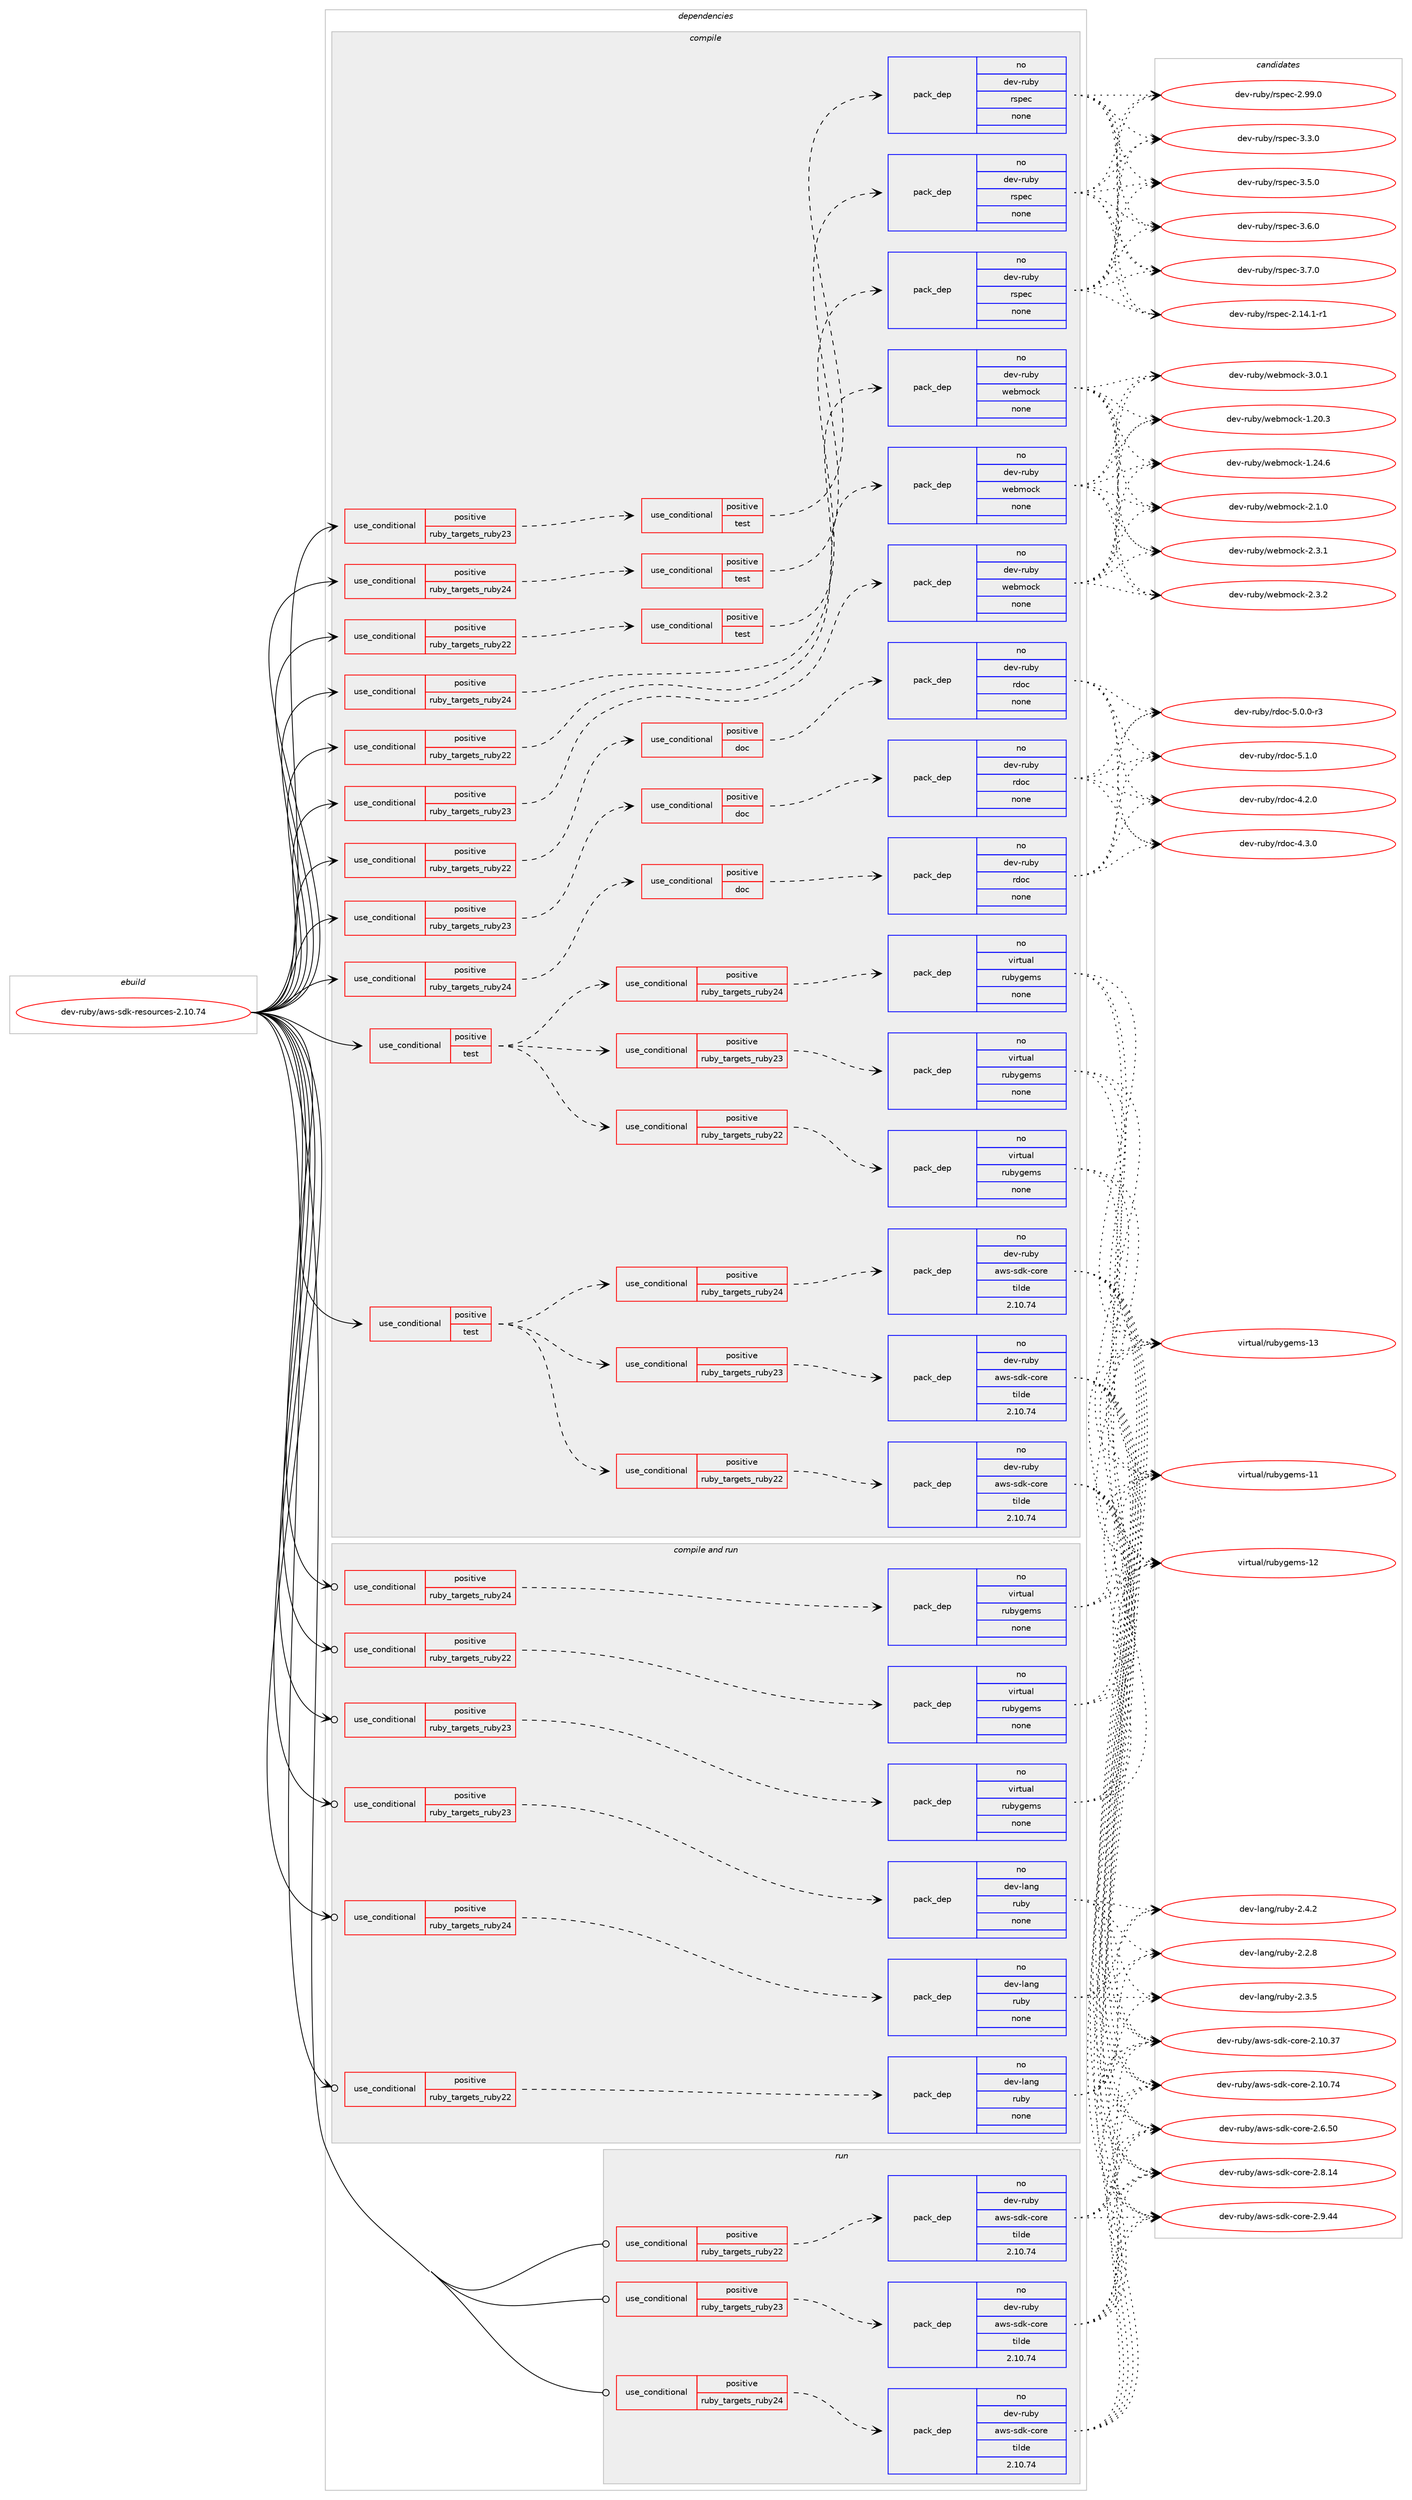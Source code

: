 digraph prolog {

# *************
# Graph options
# *************

newrank=true;
concentrate=true;
compound=true;
graph [rankdir=LR,fontname=Helvetica,fontsize=10,ranksep=1.5];#, ranksep=2.5, nodesep=0.2];
edge  [arrowhead=vee];
node  [fontname=Helvetica,fontsize=10];

# **********
# The ebuild
# **********

subgraph cluster_leftcol {
color=gray;
rank=same;
label=<<i>ebuild</i>>;
id [label="dev-ruby/aws-sdk-resources-2.10.74", color=red, width=4, href="../dev-ruby/aws-sdk-resources-2.10.74.svg"];
}

# ****************
# The dependencies
# ****************

subgraph cluster_midcol {
color=gray;
label=<<i>dependencies</i>>;
subgraph cluster_compile {
fillcolor="#eeeeee";
style=filled;
label=<<i>compile</i>>;
subgraph cond52323 {
dependency229569 [label=<<TABLE BORDER="0" CELLBORDER="1" CELLSPACING="0" CELLPADDING="4"><TR><TD ROWSPAN="3" CELLPADDING="10">use_conditional</TD></TR><TR><TD>positive</TD></TR><TR><TD>ruby_targets_ruby22</TD></TR></TABLE>>, shape=none, color=red];
subgraph cond52324 {
dependency229570 [label=<<TABLE BORDER="0" CELLBORDER="1" CELLSPACING="0" CELLPADDING="4"><TR><TD ROWSPAN="3" CELLPADDING="10">use_conditional</TD></TR><TR><TD>positive</TD></TR><TR><TD>doc</TD></TR></TABLE>>, shape=none, color=red];
subgraph pack173172 {
dependency229571 [label=<<TABLE BORDER="0" CELLBORDER="1" CELLSPACING="0" CELLPADDING="4" WIDTH="220"><TR><TD ROWSPAN="6" CELLPADDING="30">pack_dep</TD></TR><TR><TD WIDTH="110">no</TD></TR><TR><TD>dev-ruby</TD></TR><TR><TD>rdoc</TD></TR><TR><TD>none</TD></TR><TR><TD></TD></TR></TABLE>>, shape=none, color=blue];
}
dependency229570:e -> dependency229571:w [weight=20,style="dashed",arrowhead="vee"];
}
dependency229569:e -> dependency229570:w [weight=20,style="dashed",arrowhead="vee"];
}
id:e -> dependency229569:w [weight=20,style="solid",arrowhead="vee"];
subgraph cond52325 {
dependency229572 [label=<<TABLE BORDER="0" CELLBORDER="1" CELLSPACING="0" CELLPADDING="4"><TR><TD ROWSPAN="3" CELLPADDING="10">use_conditional</TD></TR><TR><TD>positive</TD></TR><TR><TD>ruby_targets_ruby22</TD></TR></TABLE>>, shape=none, color=red];
subgraph cond52326 {
dependency229573 [label=<<TABLE BORDER="0" CELLBORDER="1" CELLSPACING="0" CELLPADDING="4"><TR><TD ROWSPAN="3" CELLPADDING="10">use_conditional</TD></TR><TR><TD>positive</TD></TR><TR><TD>test</TD></TR></TABLE>>, shape=none, color=red];
subgraph pack173173 {
dependency229574 [label=<<TABLE BORDER="0" CELLBORDER="1" CELLSPACING="0" CELLPADDING="4" WIDTH="220"><TR><TD ROWSPAN="6" CELLPADDING="30">pack_dep</TD></TR><TR><TD WIDTH="110">no</TD></TR><TR><TD>dev-ruby</TD></TR><TR><TD>rspec</TD></TR><TR><TD>none</TD></TR><TR><TD></TD></TR></TABLE>>, shape=none, color=blue];
}
dependency229573:e -> dependency229574:w [weight=20,style="dashed",arrowhead="vee"];
}
dependency229572:e -> dependency229573:w [weight=20,style="dashed",arrowhead="vee"];
}
id:e -> dependency229572:w [weight=20,style="solid",arrowhead="vee"];
subgraph cond52327 {
dependency229575 [label=<<TABLE BORDER="0" CELLBORDER="1" CELLSPACING="0" CELLPADDING="4"><TR><TD ROWSPAN="3" CELLPADDING="10">use_conditional</TD></TR><TR><TD>positive</TD></TR><TR><TD>ruby_targets_ruby22</TD></TR></TABLE>>, shape=none, color=red];
subgraph pack173174 {
dependency229576 [label=<<TABLE BORDER="0" CELLBORDER="1" CELLSPACING="0" CELLPADDING="4" WIDTH="220"><TR><TD ROWSPAN="6" CELLPADDING="30">pack_dep</TD></TR><TR><TD WIDTH="110">no</TD></TR><TR><TD>dev-ruby</TD></TR><TR><TD>webmock</TD></TR><TR><TD>none</TD></TR><TR><TD></TD></TR></TABLE>>, shape=none, color=blue];
}
dependency229575:e -> dependency229576:w [weight=20,style="dashed",arrowhead="vee"];
}
id:e -> dependency229575:w [weight=20,style="solid",arrowhead="vee"];
subgraph cond52328 {
dependency229577 [label=<<TABLE BORDER="0" CELLBORDER="1" CELLSPACING="0" CELLPADDING="4"><TR><TD ROWSPAN="3" CELLPADDING="10">use_conditional</TD></TR><TR><TD>positive</TD></TR><TR><TD>ruby_targets_ruby23</TD></TR></TABLE>>, shape=none, color=red];
subgraph cond52329 {
dependency229578 [label=<<TABLE BORDER="0" CELLBORDER="1" CELLSPACING="0" CELLPADDING="4"><TR><TD ROWSPAN="3" CELLPADDING="10">use_conditional</TD></TR><TR><TD>positive</TD></TR><TR><TD>doc</TD></TR></TABLE>>, shape=none, color=red];
subgraph pack173175 {
dependency229579 [label=<<TABLE BORDER="0" CELLBORDER="1" CELLSPACING="0" CELLPADDING="4" WIDTH="220"><TR><TD ROWSPAN="6" CELLPADDING="30">pack_dep</TD></TR><TR><TD WIDTH="110">no</TD></TR><TR><TD>dev-ruby</TD></TR><TR><TD>rdoc</TD></TR><TR><TD>none</TD></TR><TR><TD></TD></TR></TABLE>>, shape=none, color=blue];
}
dependency229578:e -> dependency229579:w [weight=20,style="dashed",arrowhead="vee"];
}
dependency229577:e -> dependency229578:w [weight=20,style="dashed",arrowhead="vee"];
}
id:e -> dependency229577:w [weight=20,style="solid",arrowhead="vee"];
subgraph cond52330 {
dependency229580 [label=<<TABLE BORDER="0" CELLBORDER="1" CELLSPACING="0" CELLPADDING="4"><TR><TD ROWSPAN="3" CELLPADDING="10">use_conditional</TD></TR><TR><TD>positive</TD></TR><TR><TD>ruby_targets_ruby23</TD></TR></TABLE>>, shape=none, color=red];
subgraph cond52331 {
dependency229581 [label=<<TABLE BORDER="0" CELLBORDER="1" CELLSPACING="0" CELLPADDING="4"><TR><TD ROWSPAN="3" CELLPADDING="10">use_conditional</TD></TR><TR><TD>positive</TD></TR><TR><TD>test</TD></TR></TABLE>>, shape=none, color=red];
subgraph pack173176 {
dependency229582 [label=<<TABLE BORDER="0" CELLBORDER="1" CELLSPACING="0" CELLPADDING="4" WIDTH="220"><TR><TD ROWSPAN="6" CELLPADDING="30">pack_dep</TD></TR><TR><TD WIDTH="110">no</TD></TR><TR><TD>dev-ruby</TD></TR><TR><TD>rspec</TD></TR><TR><TD>none</TD></TR><TR><TD></TD></TR></TABLE>>, shape=none, color=blue];
}
dependency229581:e -> dependency229582:w [weight=20,style="dashed",arrowhead="vee"];
}
dependency229580:e -> dependency229581:w [weight=20,style="dashed",arrowhead="vee"];
}
id:e -> dependency229580:w [weight=20,style="solid",arrowhead="vee"];
subgraph cond52332 {
dependency229583 [label=<<TABLE BORDER="0" CELLBORDER="1" CELLSPACING="0" CELLPADDING="4"><TR><TD ROWSPAN="3" CELLPADDING="10">use_conditional</TD></TR><TR><TD>positive</TD></TR><TR><TD>ruby_targets_ruby23</TD></TR></TABLE>>, shape=none, color=red];
subgraph pack173177 {
dependency229584 [label=<<TABLE BORDER="0" CELLBORDER="1" CELLSPACING="0" CELLPADDING="4" WIDTH="220"><TR><TD ROWSPAN="6" CELLPADDING="30">pack_dep</TD></TR><TR><TD WIDTH="110">no</TD></TR><TR><TD>dev-ruby</TD></TR><TR><TD>webmock</TD></TR><TR><TD>none</TD></TR><TR><TD></TD></TR></TABLE>>, shape=none, color=blue];
}
dependency229583:e -> dependency229584:w [weight=20,style="dashed",arrowhead="vee"];
}
id:e -> dependency229583:w [weight=20,style="solid",arrowhead="vee"];
subgraph cond52333 {
dependency229585 [label=<<TABLE BORDER="0" CELLBORDER="1" CELLSPACING="0" CELLPADDING="4"><TR><TD ROWSPAN="3" CELLPADDING="10">use_conditional</TD></TR><TR><TD>positive</TD></TR><TR><TD>ruby_targets_ruby24</TD></TR></TABLE>>, shape=none, color=red];
subgraph cond52334 {
dependency229586 [label=<<TABLE BORDER="0" CELLBORDER="1" CELLSPACING="0" CELLPADDING="4"><TR><TD ROWSPAN="3" CELLPADDING="10">use_conditional</TD></TR><TR><TD>positive</TD></TR><TR><TD>doc</TD></TR></TABLE>>, shape=none, color=red];
subgraph pack173178 {
dependency229587 [label=<<TABLE BORDER="0" CELLBORDER="1" CELLSPACING="0" CELLPADDING="4" WIDTH="220"><TR><TD ROWSPAN="6" CELLPADDING="30">pack_dep</TD></TR><TR><TD WIDTH="110">no</TD></TR><TR><TD>dev-ruby</TD></TR><TR><TD>rdoc</TD></TR><TR><TD>none</TD></TR><TR><TD></TD></TR></TABLE>>, shape=none, color=blue];
}
dependency229586:e -> dependency229587:w [weight=20,style="dashed",arrowhead="vee"];
}
dependency229585:e -> dependency229586:w [weight=20,style="dashed",arrowhead="vee"];
}
id:e -> dependency229585:w [weight=20,style="solid",arrowhead="vee"];
subgraph cond52335 {
dependency229588 [label=<<TABLE BORDER="0" CELLBORDER="1" CELLSPACING="0" CELLPADDING="4"><TR><TD ROWSPAN="3" CELLPADDING="10">use_conditional</TD></TR><TR><TD>positive</TD></TR><TR><TD>ruby_targets_ruby24</TD></TR></TABLE>>, shape=none, color=red];
subgraph cond52336 {
dependency229589 [label=<<TABLE BORDER="0" CELLBORDER="1" CELLSPACING="0" CELLPADDING="4"><TR><TD ROWSPAN="3" CELLPADDING="10">use_conditional</TD></TR><TR><TD>positive</TD></TR><TR><TD>test</TD></TR></TABLE>>, shape=none, color=red];
subgraph pack173179 {
dependency229590 [label=<<TABLE BORDER="0" CELLBORDER="1" CELLSPACING="0" CELLPADDING="4" WIDTH="220"><TR><TD ROWSPAN="6" CELLPADDING="30">pack_dep</TD></TR><TR><TD WIDTH="110">no</TD></TR><TR><TD>dev-ruby</TD></TR><TR><TD>rspec</TD></TR><TR><TD>none</TD></TR><TR><TD></TD></TR></TABLE>>, shape=none, color=blue];
}
dependency229589:e -> dependency229590:w [weight=20,style="dashed",arrowhead="vee"];
}
dependency229588:e -> dependency229589:w [weight=20,style="dashed",arrowhead="vee"];
}
id:e -> dependency229588:w [weight=20,style="solid",arrowhead="vee"];
subgraph cond52337 {
dependency229591 [label=<<TABLE BORDER="0" CELLBORDER="1" CELLSPACING="0" CELLPADDING="4"><TR><TD ROWSPAN="3" CELLPADDING="10">use_conditional</TD></TR><TR><TD>positive</TD></TR><TR><TD>ruby_targets_ruby24</TD></TR></TABLE>>, shape=none, color=red];
subgraph pack173180 {
dependency229592 [label=<<TABLE BORDER="0" CELLBORDER="1" CELLSPACING="0" CELLPADDING="4" WIDTH="220"><TR><TD ROWSPAN="6" CELLPADDING="30">pack_dep</TD></TR><TR><TD WIDTH="110">no</TD></TR><TR><TD>dev-ruby</TD></TR><TR><TD>webmock</TD></TR><TR><TD>none</TD></TR><TR><TD></TD></TR></TABLE>>, shape=none, color=blue];
}
dependency229591:e -> dependency229592:w [weight=20,style="dashed",arrowhead="vee"];
}
id:e -> dependency229591:w [weight=20,style="solid",arrowhead="vee"];
subgraph cond52338 {
dependency229593 [label=<<TABLE BORDER="0" CELLBORDER="1" CELLSPACING="0" CELLPADDING="4"><TR><TD ROWSPAN="3" CELLPADDING="10">use_conditional</TD></TR><TR><TD>positive</TD></TR><TR><TD>test</TD></TR></TABLE>>, shape=none, color=red];
subgraph cond52339 {
dependency229594 [label=<<TABLE BORDER="0" CELLBORDER="1" CELLSPACING="0" CELLPADDING="4"><TR><TD ROWSPAN="3" CELLPADDING="10">use_conditional</TD></TR><TR><TD>positive</TD></TR><TR><TD>ruby_targets_ruby22</TD></TR></TABLE>>, shape=none, color=red];
subgraph pack173181 {
dependency229595 [label=<<TABLE BORDER="0" CELLBORDER="1" CELLSPACING="0" CELLPADDING="4" WIDTH="220"><TR><TD ROWSPAN="6" CELLPADDING="30">pack_dep</TD></TR><TR><TD WIDTH="110">no</TD></TR><TR><TD>dev-ruby</TD></TR><TR><TD>aws-sdk-core</TD></TR><TR><TD>tilde</TD></TR><TR><TD>2.10.74</TD></TR></TABLE>>, shape=none, color=blue];
}
dependency229594:e -> dependency229595:w [weight=20,style="dashed",arrowhead="vee"];
}
dependency229593:e -> dependency229594:w [weight=20,style="dashed",arrowhead="vee"];
subgraph cond52340 {
dependency229596 [label=<<TABLE BORDER="0" CELLBORDER="1" CELLSPACING="0" CELLPADDING="4"><TR><TD ROWSPAN="3" CELLPADDING="10">use_conditional</TD></TR><TR><TD>positive</TD></TR><TR><TD>ruby_targets_ruby23</TD></TR></TABLE>>, shape=none, color=red];
subgraph pack173182 {
dependency229597 [label=<<TABLE BORDER="0" CELLBORDER="1" CELLSPACING="0" CELLPADDING="4" WIDTH="220"><TR><TD ROWSPAN="6" CELLPADDING="30">pack_dep</TD></TR><TR><TD WIDTH="110">no</TD></TR><TR><TD>dev-ruby</TD></TR><TR><TD>aws-sdk-core</TD></TR><TR><TD>tilde</TD></TR><TR><TD>2.10.74</TD></TR></TABLE>>, shape=none, color=blue];
}
dependency229596:e -> dependency229597:w [weight=20,style="dashed",arrowhead="vee"];
}
dependency229593:e -> dependency229596:w [weight=20,style="dashed",arrowhead="vee"];
subgraph cond52341 {
dependency229598 [label=<<TABLE BORDER="0" CELLBORDER="1" CELLSPACING="0" CELLPADDING="4"><TR><TD ROWSPAN="3" CELLPADDING="10">use_conditional</TD></TR><TR><TD>positive</TD></TR><TR><TD>ruby_targets_ruby24</TD></TR></TABLE>>, shape=none, color=red];
subgraph pack173183 {
dependency229599 [label=<<TABLE BORDER="0" CELLBORDER="1" CELLSPACING="0" CELLPADDING="4" WIDTH="220"><TR><TD ROWSPAN="6" CELLPADDING="30">pack_dep</TD></TR><TR><TD WIDTH="110">no</TD></TR><TR><TD>dev-ruby</TD></TR><TR><TD>aws-sdk-core</TD></TR><TR><TD>tilde</TD></TR><TR><TD>2.10.74</TD></TR></TABLE>>, shape=none, color=blue];
}
dependency229598:e -> dependency229599:w [weight=20,style="dashed",arrowhead="vee"];
}
dependency229593:e -> dependency229598:w [weight=20,style="dashed",arrowhead="vee"];
}
id:e -> dependency229593:w [weight=20,style="solid",arrowhead="vee"];
subgraph cond52342 {
dependency229600 [label=<<TABLE BORDER="0" CELLBORDER="1" CELLSPACING="0" CELLPADDING="4"><TR><TD ROWSPAN="3" CELLPADDING="10">use_conditional</TD></TR><TR><TD>positive</TD></TR><TR><TD>test</TD></TR></TABLE>>, shape=none, color=red];
subgraph cond52343 {
dependency229601 [label=<<TABLE BORDER="0" CELLBORDER="1" CELLSPACING="0" CELLPADDING="4"><TR><TD ROWSPAN="3" CELLPADDING="10">use_conditional</TD></TR><TR><TD>positive</TD></TR><TR><TD>ruby_targets_ruby22</TD></TR></TABLE>>, shape=none, color=red];
subgraph pack173184 {
dependency229602 [label=<<TABLE BORDER="0" CELLBORDER="1" CELLSPACING="0" CELLPADDING="4" WIDTH="220"><TR><TD ROWSPAN="6" CELLPADDING="30">pack_dep</TD></TR><TR><TD WIDTH="110">no</TD></TR><TR><TD>virtual</TD></TR><TR><TD>rubygems</TD></TR><TR><TD>none</TD></TR><TR><TD></TD></TR></TABLE>>, shape=none, color=blue];
}
dependency229601:e -> dependency229602:w [weight=20,style="dashed",arrowhead="vee"];
}
dependency229600:e -> dependency229601:w [weight=20,style="dashed",arrowhead="vee"];
subgraph cond52344 {
dependency229603 [label=<<TABLE BORDER="0" CELLBORDER="1" CELLSPACING="0" CELLPADDING="4"><TR><TD ROWSPAN="3" CELLPADDING="10">use_conditional</TD></TR><TR><TD>positive</TD></TR><TR><TD>ruby_targets_ruby23</TD></TR></TABLE>>, shape=none, color=red];
subgraph pack173185 {
dependency229604 [label=<<TABLE BORDER="0" CELLBORDER="1" CELLSPACING="0" CELLPADDING="4" WIDTH="220"><TR><TD ROWSPAN="6" CELLPADDING="30">pack_dep</TD></TR><TR><TD WIDTH="110">no</TD></TR><TR><TD>virtual</TD></TR><TR><TD>rubygems</TD></TR><TR><TD>none</TD></TR><TR><TD></TD></TR></TABLE>>, shape=none, color=blue];
}
dependency229603:e -> dependency229604:w [weight=20,style="dashed",arrowhead="vee"];
}
dependency229600:e -> dependency229603:w [weight=20,style="dashed",arrowhead="vee"];
subgraph cond52345 {
dependency229605 [label=<<TABLE BORDER="0" CELLBORDER="1" CELLSPACING="0" CELLPADDING="4"><TR><TD ROWSPAN="3" CELLPADDING="10">use_conditional</TD></TR><TR><TD>positive</TD></TR><TR><TD>ruby_targets_ruby24</TD></TR></TABLE>>, shape=none, color=red];
subgraph pack173186 {
dependency229606 [label=<<TABLE BORDER="0" CELLBORDER="1" CELLSPACING="0" CELLPADDING="4" WIDTH="220"><TR><TD ROWSPAN="6" CELLPADDING="30">pack_dep</TD></TR><TR><TD WIDTH="110">no</TD></TR><TR><TD>virtual</TD></TR><TR><TD>rubygems</TD></TR><TR><TD>none</TD></TR><TR><TD></TD></TR></TABLE>>, shape=none, color=blue];
}
dependency229605:e -> dependency229606:w [weight=20,style="dashed",arrowhead="vee"];
}
dependency229600:e -> dependency229605:w [weight=20,style="dashed",arrowhead="vee"];
}
id:e -> dependency229600:w [weight=20,style="solid",arrowhead="vee"];
}
subgraph cluster_compileandrun {
fillcolor="#eeeeee";
style=filled;
label=<<i>compile and run</i>>;
subgraph cond52346 {
dependency229607 [label=<<TABLE BORDER="0" CELLBORDER="1" CELLSPACING="0" CELLPADDING="4"><TR><TD ROWSPAN="3" CELLPADDING="10">use_conditional</TD></TR><TR><TD>positive</TD></TR><TR><TD>ruby_targets_ruby22</TD></TR></TABLE>>, shape=none, color=red];
subgraph pack173187 {
dependency229608 [label=<<TABLE BORDER="0" CELLBORDER="1" CELLSPACING="0" CELLPADDING="4" WIDTH="220"><TR><TD ROWSPAN="6" CELLPADDING="30">pack_dep</TD></TR><TR><TD WIDTH="110">no</TD></TR><TR><TD>dev-lang</TD></TR><TR><TD>ruby</TD></TR><TR><TD>none</TD></TR><TR><TD></TD></TR></TABLE>>, shape=none, color=blue];
}
dependency229607:e -> dependency229608:w [weight=20,style="dashed",arrowhead="vee"];
}
id:e -> dependency229607:w [weight=20,style="solid",arrowhead="odotvee"];
subgraph cond52347 {
dependency229609 [label=<<TABLE BORDER="0" CELLBORDER="1" CELLSPACING="0" CELLPADDING="4"><TR><TD ROWSPAN="3" CELLPADDING="10">use_conditional</TD></TR><TR><TD>positive</TD></TR><TR><TD>ruby_targets_ruby22</TD></TR></TABLE>>, shape=none, color=red];
subgraph pack173188 {
dependency229610 [label=<<TABLE BORDER="0" CELLBORDER="1" CELLSPACING="0" CELLPADDING="4" WIDTH="220"><TR><TD ROWSPAN="6" CELLPADDING="30">pack_dep</TD></TR><TR><TD WIDTH="110">no</TD></TR><TR><TD>virtual</TD></TR><TR><TD>rubygems</TD></TR><TR><TD>none</TD></TR><TR><TD></TD></TR></TABLE>>, shape=none, color=blue];
}
dependency229609:e -> dependency229610:w [weight=20,style="dashed",arrowhead="vee"];
}
id:e -> dependency229609:w [weight=20,style="solid",arrowhead="odotvee"];
subgraph cond52348 {
dependency229611 [label=<<TABLE BORDER="0" CELLBORDER="1" CELLSPACING="0" CELLPADDING="4"><TR><TD ROWSPAN="3" CELLPADDING="10">use_conditional</TD></TR><TR><TD>positive</TD></TR><TR><TD>ruby_targets_ruby23</TD></TR></TABLE>>, shape=none, color=red];
subgraph pack173189 {
dependency229612 [label=<<TABLE BORDER="0" CELLBORDER="1" CELLSPACING="0" CELLPADDING="4" WIDTH="220"><TR><TD ROWSPAN="6" CELLPADDING="30">pack_dep</TD></TR><TR><TD WIDTH="110">no</TD></TR><TR><TD>dev-lang</TD></TR><TR><TD>ruby</TD></TR><TR><TD>none</TD></TR><TR><TD></TD></TR></TABLE>>, shape=none, color=blue];
}
dependency229611:e -> dependency229612:w [weight=20,style="dashed",arrowhead="vee"];
}
id:e -> dependency229611:w [weight=20,style="solid",arrowhead="odotvee"];
subgraph cond52349 {
dependency229613 [label=<<TABLE BORDER="0" CELLBORDER="1" CELLSPACING="0" CELLPADDING="4"><TR><TD ROWSPAN="3" CELLPADDING="10">use_conditional</TD></TR><TR><TD>positive</TD></TR><TR><TD>ruby_targets_ruby23</TD></TR></TABLE>>, shape=none, color=red];
subgraph pack173190 {
dependency229614 [label=<<TABLE BORDER="0" CELLBORDER="1" CELLSPACING="0" CELLPADDING="4" WIDTH="220"><TR><TD ROWSPAN="6" CELLPADDING="30">pack_dep</TD></TR><TR><TD WIDTH="110">no</TD></TR><TR><TD>virtual</TD></TR><TR><TD>rubygems</TD></TR><TR><TD>none</TD></TR><TR><TD></TD></TR></TABLE>>, shape=none, color=blue];
}
dependency229613:e -> dependency229614:w [weight=20,style="dashed",arrowhead="vee"];
}
id:e -> dependency229613:w [weight=20,style="solid",arrowhead="odotvee"];
subgraph cond52350 {
dependency229615 [label=<<TABLE BORDER="0" CELLBORDER="1" CELLSPACING="0" CELLPADDING="4"><TR><TD ROWSPAN="3" CELLPADDING="10">use_conditional</TD></TR><TR><TD>positive</TD></TR><TR><TD>ruby_targets_ruby24</TD></TR></TABLE>>, shape=none, color=red];
subgraph pack173191 {
dependency229616 [label=<<TABLE BORDER="0" CELLBORDER="1" CELLSPACING="0" CELLPADDING="4" WIDTH="220"><TR><TD ROWSPAN="6" CELLPADDING="30">pack_dep</TD></TR><TR><TD WIDTH="110">no</TD></TR><TR><TD>dev-lang</TD></TR><TR><TD>ruby</TD></TR><TR><TD>none</TD></TR><TR><TD></TD></TR></TABLE>>, shape=none, color=blue];
}
dependency229615:e -> dependency229616:w [weight=20,style="dashed",arrowhead="vee"];
}
id:e -> dependency229615:w [weight=20,style="solid",arrowhead="odotvee"];
subgraph cond52351 {
dependency229617 [label=<<TABLE BORDER="0" CELLBORDER="1" CELLSPACING="0" CELLPADDING="4"><TR><TD ROWSPAN="3" CELLPADDING="10">use_conditional</TD></TR><TR><TD>positive</TD></TR><TR><TD>ruby_targets_ruby24</TD></TR></TABLE>>, shape=none, color=red];
subgraph pack173192 {
dependency229618 [label=<<TABLE BORDER="0" CELLBORDER="1" CELLSPACING="0" CELLPADDING="4" WIDTH="220"><TR><TD ROWSPAN="6" CELLPADDING="30">pack_dep</TD></TR><TR><TD WIDTH="110">no</TD></TR><TR><TD>virtual</TD></TR><TR><TD>rubygems</TD></TR><TR><TD>none</TD></TR><TR><TD></TD></TR></TABLE>>, shape=none, color=blue];
}
dependency229617:e -> dependency229618:w [weight=20,style="dashed",arrowhead="vee"];
}
id:e -> dependency229617:w [weight=20,style="solid",arrowhead="odotvee"];
}
subgraph cluster_run {
fillcolor="#eeeeee";
style=filled;
label=<<i>run</i>>;
subgraph cond52352 {
dependency229619 [label=<<TABLE BORDER="0" CELLBORDER="1" CELLSPACING="0" CELLPADDING="4"><TR><TD ROWSPAN="3" CELLPADDING="10">use_conditional</TD></TR><TR><TD>positive</TD></TR><TR><TD>ruby_targets_ruby22</TD></TR></TABLE>>, shape=none, color=red];
subgraph pack173193 {
dependency229620 [label=<<TABLE BORDER="0" CELLBORDER="1" CELLSPACING="0" CELLPADDING="4" WIDTH="220"><TR><TD ROWSPAN="6" CELLPADDING="30">pack_dep</TD></TR><TR><TD WIDTH="110">no</TD></TR><TR><TD>dev-ruby</TD></TR><TR><TD>aws-sdk-core</TD></TR><TR><TD>tilde</TD></TR><TR><TD>2.10.74</TD></TR></TABLE>>, shape=none, color=blue];
}
dependency229619:e -> dependency229620:w [weight=20,style="dashed",arrowhead="vee"];
}
id:e -> dependency229619:w [weight=20,style="solid",arrowhead="odot"];
subgraph cond52353 {
dependency229621 [label=<<TABLE BORDER="0" CELLBORDER="1" CELLSPACING="0" CELLPADDING="4"><TR><TD ROWSPAN="3" CELLPADDING="10">use_conditional</TD></TR><TR><TD>positive</TD></TR><TR><TD>ruby_targets_ruby23</TD></TR></TABLE>>, shape=none, color=red];
subgraph pack173194 {
dependency229622 [label=<<TABLE BORDER="0" CELLBORDER="1" CELLSPACING="0" CELLPADDING="4" WIDTH="220"><TR><TD ROWSPAN="6" CELLPADDING="30">pack_dep</TD></TR><TR><TD WIDTH="110">no</TD></TR><TR><TD>dev-ruby</TD></TR><TR><TD>aws-sdk-core</TD></TR><TR><TD>tilde</TD></TR><TR><TD>2.10.74</TD></TR></TABLE>>, shape=none, color=blue];
}
dependency229621:e -> dependency229622:w [weight=20,style="dashed",arrowhead="vee"];
}
id:e -> dependency229621:w [weight=20,style="solid",arrowhead="odot"];
subgraph cond52354 {
dependency229623 [label=<<TABLE BORDER="0" CELLBORDER="1" CELLSPACING="0" CELLPADDING="4"><TR><TD ROWSPAN="3" CELLPADDING="10">use_conditional</TD></TR><TR><TD>positive</TD></TR><TR><TD>ruby_targets_ruby24</TD></TR></TABLE>>, shape=none, color=red];
subgraph pack173195 {
dependency229624 [label=<<TABLE BORDER="0" CELLBORDER="1" CELLSPACING="0" CELLPADDING="4" WIDTH="220"><TR><TD ROWSPAN="6" CELLPADDING="30">pack_dep</TD></TR><TR><TD WIDTH="110">no</TD></TR><TR><TD>dev-ruby</TD></TR><TR><TD>aws-sdk-core</TD></TR><TR><TD>tilde</TD></TR><TR><TD>2.10.74</TD></TR></TABLE>>, shape=none, color=blue];
}
dependency229623:e -> dependency229624:w [weight=20,style="dashed",arrowhead="vee"];
}
id:e -> dependency229623:w [weight=20,style="solid",arrowhead="odot"];
}
}

# **************
# The candidates
# **************

subgraph cluster_choices {
rank=same;
color=gray;
label=<<i>candidates</i>>;

subgraph choice173172 {
color=black;
nodesep=1;
choice10010111845114117981214711410011199455246504648 [label="dev-ruby/rdoc-4.2.0", color=red, width=4,href="../dev-ruby/rdoc-4.2.0.svg"];
choice10010111845114117981214711410011199455246514648 [label="dev-ruby/rdoc-4.3.0", color=red, width=4,href="../dev-ruby/rdoc-4.3.0.svg"];
choice100101118451141179812147114100111994553464846484511451 [label="dev-ruby/rdoc-5.0.0-r3", color=red, width=4,href="../dev-ruby/rdoc-5.0.0-r3.svg"];
choice10010111845114117981214711410011199455346494648 [label="dev-ruby/rdoc-5.1.0", color=red, width=4,href="../dev-ruby/rdoc-5.1.0.svg"];
dependency229571:e -> choice10010111845114117981214711410011199455246504648:w [style=dotted,weight="100"];
dependency229571:e -> choice10010111845114117981214711410011199455246514648:w [style=dotted,weight="100"];
dependency229571:e -> choice100101118451141179812147114100111994553464846484511451:w [style=dotted,weight="100"];
dependency229571:e -> choice10010111845114117981214711410011199455346494648:w [style=dotted,weight="100"];
}
subgraph choice173173 {
color=black;
nodesep=1;
choice10010111845114117981214711411511210199455046495246494511449 [label="dev-ruby/rspec-2.14.1-r1", color=red, width=4,href="../dev-ruby/rspec-2.14.1-r1.svg"];
choice1001011184511411798121471141151121019945504657574648 [label="dev-ruby/rspec-2.99.0", color=red, width=4,href="../dev-ruby/rspec-2.99.0.svg"];
choice10010111845114117981214711411511210199455146514648 [label="dev-ruby/rspec-3.3.0", color=red, width=4,href="../dev-ruby/rspec-3.3.0.svg"];
choice10010111845114117981214711411511210199455146534648 [label="dev-ruby/rspec-3.5.0", color=red, width=4,href="../dev-ruby/rspec-3.5.0.svg"];
choice10010111845114117981214711411511210199455146544648 [label="dev-ruby/rspec-3.6.0", color=red, width=4,href="../dev-ruby/rspec-3.6.0.svg"];
choice10010111845114117981214711411511210199455146554648 [label="dev-ruby/rspec-3.7.0", color=red, width=4,href="../dev-ruby/rspec-3.7.0.svg"];
dependency229574:e -> choice10010111845114117981214711411511210199455046495246494511449:w [style=dotted,weight="100"];
dependency229574:e -> choice1001011184511411798121471141151121019945504657574648:w [style=dotted,weight="100"];
dependency229574:e -> choice10010111845114117981214711411511210199455146514648:w [style=dotted,weight="100"];
dependency229574:e -> choice10010111845114117981214711411511210199455146534648:w [style=dotted,weight="100"];
dependency229574:e -> choice10010111845114117981214711411511210199455146544648:w [style=dotted,weight="100"];
dependency229574:e -> choice10010111845114117981214711411511210199455146554648:w [style=dotted,weight="100"];
}
subgraph choice173174 {
color=black;
nodesep=1;
choice100101118451141179812147119101981091119910745494650484651 [label="dev-ruby/webmock-1.20.3", color=red, width=4,href="../dev-ruby/webmock-1.20.3.svg"];
choice100101118451141179812147119101981091119910745494650524654 [label="dev-ruby/webmock-1.24.6", color=red, width=4,href="../dev-ruby/webmock-1.24.6.svg"];
choice1001011184511411798121471191019810911199107455046494648 [label="dev-ruby/webmock-2.1.0", color=red, width=4,href="../dev-ruby/webmock-2.1.0.svg"];
choice1001011184511411798121471191019810911199107455046514649 [label="dev-ruby/webmock-2.3.1", color=red, width=4,href="../dev-ruby/webmock-2.3.1.svg"];
choice1001011184511411798121471191019810911199107455046514650 [label="dev-ruby/webmock-2.3.2", color=red, width=4,href="../dev-ruby/webmock-2.3.2.svg"];
choice1001011184511411798121471191019810911199107455146484649 [label="dev-ruby/webmock-3.0.1", color=red, width=4,href="../dev-ruby/webmock-3.0.1.svg"];
dependency229576:e -> choice100101118451141179812147119101981091119910745494650484651:w [style=dotted,weight="100"];
dependency229576:e -> choice100101118451141179812147119101981091119910745494650524654:w [style=dotted,weight="100"];
dependency229576:e -> choice1001011184511411798121471191019810911199107455046494648:w [style=dotted,weight="100"];
dependency229576:e -> choice1001011184511411798121471191019810911199107455046514649:w [style=dotted,weight="100"];
dependency229576:e -> choice1001011184511411798121471191019810911199107455046514650:w [style=dotted,weight="100"];
dependency229576:e -> choice1001011184511411798121471191019810911199107455146484649:w [style=dotted,weight="100"];
}
subgraph choice173175 {
color=black;
nodesep=1;
choice10010111845114117981214711410011199455246504648 [label="dev-ruby/rdoc-4.2.0", color=red, width=4,href="../dev-ruby/rdoc-4.2.0.svg"];
choice10010111845114117981214711410011199455246514648 [label="dev-ruby/rdoc-4.3.0", color=red, width=4,href="../dev-ruby/rdoc-4.3.0.svg"];
choice100101118451141179812147114100111994553464846484511451 [label="dev-ruby/rdoc-5.0.0-r3", color=red, width=4,href="../dev-ruby/rdoc-5.0.0-r3.svg"];
choice10010111845114117981214711410011199455346494648 [label="dev-ruby/rdoc-5.1.0", color=red, width=4,href="../dev-ruby/rdoc-5.1.0.svg"];
dependency229579:e -> choice10010111845114117981214711410011199455246504648:w [style=dotted,weight="100"];
dependency229579:e -> choice10010111845114117981214711410011199455246514648:w [style=dotted,weight="100"];
dependency229579:e -> choice100101118451141179812147114100111994553464846484511451:w [style=dotted,weight="100"];
dependency229579:e -> choice10010111845114117981214711410011199455346494648:w [style=dotted,weight="100"];
}
subgraph choice173176 {
color=black;
nodesep=1;
choice10010111845114117981214711411511210199455046495246494511449 [label="dev-ruby/rspec-2.14.1-r1", color=red, width=4,href="../dev-ruby/rspec-2.14.1-r1.svg"];
choice1001011184511411798121471141151121019945504657574648 [label="dev-ruby/rspec-2.99.0", color=red, width=4,href="../dev-ruby/rspec-2.99.0.svg"];
choice10010111845114117981214711411511210199455146514648 [label="dev-ruby/rspec-3.3.0", color=red, width=4,href="../dev-ruby/rspec-3.3.0.svg"];
choice10010111845114117981214711411511210199455146534648 [label="dev-ruby/rspec-3.5.0", color=red, width=4,href="../dev-ruby/rspec-3.5.0.svg"];
choice10010111845114117981214711411511210199455146544648 [label="dev-ruby/rspec-3.6.0", color=red, width=4,href="../dev-ruby/rspec-3.6.0.svg"];
choice10010111845114117981214711411511210199455146554648 [label="dev-ruby/rspec-3.7.0", color=red, width=4,href="../dev-ruby/rspec-3.7.0.svg"];
dependency229582:e -> choice10010111845114117981214711411511210199455046495246494511449:w [style=dotted,weight="100"];
dependency229582:e -> choice1001011184511411798121471141151121019945504657574648:w [style=dotted,weight="100"];
dependency229582:e -> choice10010111845114117981214711411511210199455146514648:w [style=dotted,weight="100"];
dependency229582:e -> choice10010111845114117981214711411511210199455146534648:w [style=dotted,weight="100"];
dependency229582:e -> choice10010111845114117981214711411511210199455146544648:w [style=dotted,weight="100"];
dependency229582:e -> choice10010111845114117981214711411511210199455146554648:w [style=dotted,weight="100"];
}
subgraph choice173177 {
color=black;
nodesep=1;
choice100101118451141179812147119101981091119910745494650484651 [label="dev-ruby/webmock-1.20.3", color=red, width=4,href="../dev-ruby/webmock-1.20.3.svg"];
choice100101118451141179812147119101981091119910745494650524654 [label="dev-ruby/webmock-1.24.6", color=red, width=4,href="../dev-ruby/webmock-1.24.6.svg"];
choice1001011184511411798121471191019810911199107455046494648 [label="dev-ruby/webmock-2.1.0", color=red, width=4,href="../dev-ruby/webmock-2.1.0.svg"];
choice1001011184511411798121471191019810911199107455046514649 [label="dev-ruby/webmock-2.3.1", color=red, width=4,href="../dev-ruby/webmock-2.3.1.svg"];
choice1001011184511411798121471191019810911199107455046514650 [label="dev-ruby/webmock-2.3.2", color=red, width=4,href="../dev-ruby/webmock-2.3.2.svg"];
choice1001011184511411798121471191019810911199107455146484649 [label="dev-ruby/webmock-3.0.1", color=red, width=4,href="../dev-ruby/webmock-3.0.1.svg"];
dependency229584:e -> choice100101118451141179812147119101981091119910745494650484651:w [style=dotted,weight="100"];
dependency229584:e -> choice100101118451141179812147119101981091119910745494650524654:w [style=dotted,weight="100"];
dependency229584:e -> choice1001011184511411798121471191019810911199107455046494648:w [style=dotted,weight="100"];
dependency229584:e -> choice1001011184511411798121471191019810911199107455046514649:w [style=dotted,weight="100"];
dependency229584:e -> choice1001011184511411798121471191019810911199107455046514650:w [style=dotted,weight="100"];
dependency229584:e -> choice1001011184511411798121471191019810911199107455146484649:w [style=dotted,weight="100"];
}
subgraph choice173178 {
color=black;
nodesep=1;
choice10010111845114117981214711410011199455246504648 [label="dev-ruby/rdoc-4.2.0", color=red, width=4,href="../dev-ruby/rdoc-4.2.0.svg"];
choice10010111845114117981214711410011199455246514648 [label="dev-ruby/rdoc-4.3.0", color=red, width=4,href="../dev-ruby/rdoc-4.3.0.svg"];
choice100101118451141179812147114100111994553464846484511451 [label="dev-ruby/rdoc-5.0.0-r3", color=red, width=4,href="../dev-ruby/rdoc-5.0.0-r3.svg"];
choice10010111845114117981214711410011199455346494648 [label="dev-ruby/rdoc-5.1.0", color=red, width=4,href="../dev-ruby/rdoc-5.1.0.svg"];
dependency229587:e -> choice10010111845114117981214711410011199455246504648:w [style=dotted,weight="100"];
dependency229587:e -> choice10010111845114117981214711410011199455246514648:w [style=dotted,weight="100"];
dependency229587:e -> choice100101118451141179812147114100111994553464846484511451:w [style=dotted,weight="100"];
dependency229587:e -> choice10010111845114117981214711410011199455346494648:w [style=dotted,weight="100"];
}
subgraph choice173179 {
color=black;
nodesep=1;
choice10010111845114117981214711411511210199455046495246494511449 [label="dev-ruby/rspec-2.14.1-r1", color=red, width=4,href="../dev-ruby/rspec-2.14.1-r1.svg"];
choice1001011184511411798121471141151121019945504657574648 [label="dev-ruby/rspec-2.99.0", color=red, width=4,href="../dev-ruby/rspec-2.99.0.svg"];
choice10010111845114117981214711411511210199455146514648 [label="dev-ruby/rspec-3.3.0", color=red, width=4,href="../dev-ruby/rspec-3.3.0.svg"];
choice10010111845114117981214711411511210199455146534648 [label="dev-ruby/rspec-3.5.0", color=red, width=4,href="../dev-ruby/rspec-3.5.0.svg"];
choice10010111845114117981214711411511210199455146544648 [label="dev-ruby/rspec-3.6.0", color=red, width=4,href="../dev-ruby/rspec-3.6.0.svg"];
choice10010111845114117981214711411511210199455146554648 [label="dev-ruby/rspec-3.7.0", color=red, width=4,href="../dev-ruby/rspec-3.7.0.svg"];
dependency229590:e -> choice10010111845114117981214711411511210199455046495246494511449:w [style=dotted,weight="100"];
dependency229590:e -> choice1001011184511411798121471141151121019945504657574648:w [style=dotted,weight="100"];
dependency229590:e -> choice10010111845114117981214711411511210199455146514648:w [style=dotted,weight="100"];
dependency229590:e -> choice10010111845114117981214711411511210199455146534648:w [style=dotted,weight="100"];
dependency229590:e -> choice10010111845114117981214711411511210199455146544648:w [style=dotted,weight="100"];
dependency229590:e -> choice10010111845114117981214711411511210199455146554648:w [style=dotted,weight="100"];
}
subgraph choice173180 {
color=black;
nodesep=1;
choice100101118451141179812147119101981091119910745494650484651 [label="dev-ruby/webmock-1.20.3", color=red, width=4,href="../dev-ruby/webmock-1.20.3.svg"];
choice100101118451141179812147119101981091119910745494650524654 [label="dev-ruby/webmock-1.24.6", color=red, width=4,href="../dev-ruby/webmock-1.24.6.svg"];
choice1001011184511411798121471191019810911199107455046494648 [label="dev-ruby/webmock-2.1.0", color=red, width=4,href="../dev-ruby/webmock-2.1.0.svg"];
choice1001011184511411798121471191019810911199107455046514649 [label="dev-ruby/webmock-2.3.1", color=red, width=4,href="../dev-ruby/webmock-2.3.1.svg"];
choice1001011184511411798121471191019810911199107455046514650 [label="dev-ruby/webmock-2.3.2", color=red, width=4,href="../dev-ruby/webmock-2.3.2.svg"];
choice1001011184511411798121471191019810911199107455146484649 [label="dev-ruby/webmock-3.0.1", color=red, width=4,href="../dev-ruby/webmock-3.0.1.svg"];
dependency229592:e -> choice100101118451141179812147119101981091119910745494650484651:w [style=dotted,weight="100"];
dependency229592:e -> choice100101118451141179812147119101981091119910745494650524654:w [style=dotted,weight="100"];
dependency229592:e -> choice1001011184511411798121471191019810911199107455046494648:w [style=dotted,weight="100"];
dependency229592:e -> choice1001011184511411798121471191019810911199107455046514649:w [style=dotted,weight="100"];
dependency229592:e -> choice1001011184511411798121471191019810911199107455046514650:w [style=dotted,weight="100"];
dependency229592:e -> choice1001011184511411798121471191019810911199107455146484649:w [style=dotted,weight="100"];
}
subgraph choice173181 {
color=black;
nodesep=1;
choice100101118451141179812147971191154511510010745991111141014550464948465155 [label="dev-ruby/aws-sdk-core-2.10.37", color=red, width=4,href="../dev-ruby/aws-sdk-core-2.10.37.svg"];
choice100101118451141179812147971191154511510010745991111141014550464948465552 [label="dev-ruby/aws-sdk-core-2.10.74", color=red, width=4,href="../dev-ruby/aws-sdk-core-2.10.74.svg"];
choice1001011184511411798121479711911545115100107459911111410145504654465348 [label="dev-ruby/aws-sdk-core-2.6.50", color=red, width=4,href="../dev-ruby/aws-sdk-core-2.6.50.svg"];
choice1001011184511411798121479711911545115100107459911111410145504656464952 [label="dev-ruby/aws-sdk-core-2.8.14", color=red, width=4,href="../dev-ruby/aws-sdk-core-2.8.14.svg"];
choice1001011184511411798121479711911545115100107459911111410145504657465252 [label="dev-ruby/aws-sdk-core-2.9.44", color=red, width=4,href="../dev-ruby/aws-sdk-core-2.9.44.svg"];
dependency229595:e -> choice100101118451141179812147971191154511510010745991111141014550464948465155:w [style=dotted,weight="100"];
dependency229595:e -> choice100101118451141179812147971191154511510010745991111141014550464948465552:w [style=dotted,weight="100"];
dependency229595:e -> choice1001011184511411798121479711911545115100107459911111410145504654465348:w [style=dotted,weight="100"];
dependency229595:e -> choice1001011184511411798121479711911545115100107459911111410145504656464952:w [style=dotted,weight="100"];
dependency229595:e -> choice1001011184511411798121479711911545115100107459911111410145504657465252:w [style=dotted,weight="100"];
}
subgraph choice173182 {
color=black;
nodesep=1;
choice100101118451141179812147971191154511510010745991111141014550464948465155 [label="dev-ruby/aws-sdk-core-2.10.37", color=red, width=4,href="../dev-ruby/aws-sdk-core-2.10.37.svg"];
choice100101118451141179812147971191154511510010745991111141014550464948465552 [label="dev-ruby/aws-sdk-core-2.10.74", color=red, width=4,href="../dev-ruby/aws-sdk-core-2.10.74.svg"];
choice1001011184511411798121479711911545115100107459911111410145504654465348 [label="dev-ruby/aws-sdk-core-2.6.50", color=red, width=4,href="../dev-ruby/aws-sdk-core-2.6.50.svg"];
choice1001011184511411798121479711911545115100107459911111410145504656464952 [label="dev-ruby/aws-sdk-core-2.8.14", color=red, width=4,href="../dev-ruby/aws-sdk-core-2.8.14.svg"];
choice1001011184511411798121479711911545115100107459911111410145504657465252 [label="dev-ruby/aws-sdk-core-2.9.44", color=red, width=4,href="../dev-ruby/aws-sdk-core-2.9.44.svg"];
dependency229597:e -> choice100101118451141179812147971191154511510010745991111141014550464948465155:w [style=dotted,weight="100"];
dependency229597:e -> choice100101118451141179812147971191154511510010745991111141014550464948465552:w [style=dotted,weight="100"];
dependency229597:e -> choice1001011184511411798121479711911545115100107459911111410145504654465348:w [style=dotted,weight="100"];
dependency229597:e -> choice1001011184511411798121479711911545115100107459911111410145504656464952:w [style=dotted,weight="100"];
dependency229597:e -> choice1001011184511411798121479711911545115100107459911111410145504657465252:w [style=dotted,weight="100"];
}
subgraph choice173183 {
color=black;
nodesep=1;
choice100101118451141179812147971191154511510010745991111141014550464948465155 [label="dev-ruby/aws-sdk-core-2.10.37", color=red, width=4,href="../dev-ruby/aws-sdk-core-2.10.37.svg"];
choice100101118451141179812147971191154511510010745991111141014550464948465552 [label="dev-ruby/aws-sdk-core-2.10.74", color=red, width=4,href="../dev-ruby/aws-sdk-core-2.10.74.svg"];
choice1001011184511411798121479711911545115100107459911111410145504654465348 [label="dev-ruby/aws-sdk-core-2.6.50", color=red, width=4,href="../dev-ruby/aws-sdk-core-2.6.50.svg"];
choice1001011184511411798121479711911545115100107459911111410145504656464952 [label="dev-ruby/aws-sdk-core-2.8.14", color=red, width=4,href="../dev-ruby/aws-sdk-core-2.8.14.svg"];
choice1001011184511411798121479711911545115100107459911111410145504657465252 [label="dev-ruby/aws-sdk-core-2.9.44", color=red, width=4,href="../dev-ruby/aws-sdk-core-2.9.44.svg"];
dependency229599:e -> choice100101118451141179812147971191154511510010745991111141014550464948465155:w [style=dotted,weight="100"];
dependency229599:e -> choice100101118451141179812147971191154511510010745991111141014550464948465552:w [style=dotted,weight="100"];
dependency229599:e -> choice1001011184511411798121479711911545115100107459911111410145504654465348:w [style=dotted,weight="100"];
dependency229599:e -> choice1001011184511411798121479711911545115100107459911111410145504656464952:w [style=dotted,weight="100"];
dependency229599:e -> choice1001011184511411798121479711911545115100107459911111410145504657465252:w [style=dotted,weight="100"];
}
subgraph choice173184 {
color=black;
nodesep=1;
choice118105114116117971084711411798121103101109115454949 [label="virtual/rubygems-11", color=red, width=4,href="../virtual/rubygems-11.svg"];
choice118105114116117971084711411798121103101109115454950 [label="virtual/rubygems-12", color=red, width=4,href="../virtual/rubygems-12.svg"];
choice118105114116117971084711411798121103101109115454951 [label="virtual/rubygems-13", color=red, width=4,href="../virtual/rubygems-13.svg"];
dependency229602:e -> choice118105114116117971084711411798121103101109115454949:w [style=dotted,weight="100"];
dependency229602:e -> choice118105114116117971084711411798121103101109115454950:w [style=dotted,weight="100"];
dependency229602:e -> choice118105114116117971084711411798121103101109115454951:w [style=dotted,weight="100"];
}
subgraph choice173185 {
color=black;
nodesep=1;
choice118105114116117971084711411798121103101109115454949 [label="virtual/rubygems-11", color=red, width=4,href="../virtual/rubygems-11.svg"];
choice118105114116117971084711411798121103101109115454950 [label="virtual/rubygems-12", color=red, width=4,href="../virtual/rubygems-12.svg"];
choice118105114116117971084711411798121103101109115454951 [label="virtual/rubygems-13", color=red, width=4,href="../virtual/rubygems-13.svg"];
dependency229604:e -> choice118105114116117971084711411798121103101109115454949:w [style=dotted,weight="100"];
dependency229604:e -> choice118105114116117971084711411798121103101109115454950:w [style=dotted,weight="100"];
dependency229604:e -> choice118105114116117971084711411798121103101109115454951:w [style=dotted,weight="100"];
}
subgraph choice173186 {
color=black;
nodesep=1;
choice118105114116117971084711411798121103101109115454949 [label="virtual/rubygems-11", color=red, width=4,href="../virtual/rubygems-11.svg"];
choice118105114116117971084711411798121103101109115454950 [label="virtual/rubygems-12", color=red, width=4,href="../virtual/rubygems-12.svg"];
choice118105114116117971084711411798121103101109115454951 [label="virtual/rubygems-13", color=red, width=4,href="../virtual/rubygems-13.svg"];
dependency229606:e -> choice118105114116117971084711411798121103101109115454949:w [style=dotted,weight="100"];
dependency229606:e -> choice118105114116117971084711411798121103101109115454950:w [style=dotted,weight="100"];
dependency229606:e -> choice118105114116117971084711411798121103101109115454951:w [style=dotted,weight="100"];
}
subgraph choice173187 {
color=black;
nodesep=1;
choice10010111845108971101034711411798121455046504656 [label="dev-lang/ruby-2.2.8", color=red, width=4,href="../dev-lang/ruby-2.2.8.svg"];
choice10010111845108971101034711411798121455046514653 [label="dev-lang/ruby-2.3.5", color=red, width=4,href="../dev-lang/ruby-2.3.5.svg"];
choice10010111845108971101034711411798121455046524650 [label="dev-lang/ruby-2.4.2", color=red, width=4,href="../dev-lang/ruby-2.4.2.svg"];
dependency229608:e -> choice10010111845108971101034711411798121455046504656:w [style=dotted,weight="100"];
dependency229608:e -> choice10010111845108971101034711411798121455046514653:w [style=dotted,weight="100"];
dependency229608:e -> choice10010111845108971101034711411798121455046524650:w [style=dotted,weight="100"];
}
subgraph choice173188 {
color=black;
nodesep=1;
choice118105114116117971084711411798121103101109115454949 [label="virtual/rubygems-11", color=red, width=4,href="../virtual/rubygems-11.svg"];
choice118105114116117971084711411798121103101109115454950 [label="virtual/rubygems-12", color=red, width=4,href="../virtual/rubygems-12.svg"];
choice118105114116117971084711411798121103101109115454951 [label="virtual/rubygems-13", color=red, width=4,href="../virtual/rubygems-13.svg"];
dependency229610:e -> choice118105114116117971084711411798121103101109115454949:w [style=dotted,weight="100"];
dependency229610:e -> choice118105114116117971084711411798121103101109115454950:w [style=dotted,weight="100"];
dependency229610:e -> choice118105114116117971084711411798121103101109115454951:w [style=dotted,weight="100"];
}
subgraph choice173189 {
color=black;
nodesep=1;
choice10010111845108971101034711411798121455046504656 [label="dev-lang/ruby-2.2.8", color=red, width=4,href="../dev-lang/ruby-2.2.8.svg"];
choice10010111845108971101034711411798121455046514653 [label="dev-lang/ruby-2.3.5", color=red, width=4,href="../dev-lang/ruby-2.3.5.svg"];
choice10010111845108971101034711411798121455046524650 [label="dev-lang/ruby-2.4.2", color=red, width=4,href="../dev-lang/ruby-2.4.2.svg"];
dependency229612:e -> choice10010111845108971101034711411798121455046504656:w [style=dotted,weight="100"];
dependency229612:e -> choice10010111845108971101034711411798121455046514653:w [style=dotted,weight="100"];
dependency229612:e -> choice10010111845108971101034711411798121455046524650:w [style=dotted,weight="100"];
}
subgraph choice173190 {
color=black;
nodesep=1;
choice118105114116117971084711411798121103101109115454949 [label="virtual/rubygems-11", color=red, width=4,href="../virtual/rubygems-11.svg"];
choice118105114116117971084711411798121103101109115454950 [label="virtual/rubygems-12", color=red, width=4,href="../virtual/rubygems-12.svg"];
choice118105114116117971084711411798121103101109115454951 [label="virtual/rubygems-13", color=red, width=4,href="../virtual/rubygems-13.svg"];
dependency229614:e -> choice118105114116117971084711411798121103101109115454949:w [style=dotted,weight="100"];
dependency229614:e -> choice118105114116117971084711411798121103101109115454950:w [style=dotted,weight="100"];
dependency229614:e -> choice118105114116117971084711411798121103101109115454951:w [style=dotted,weight="100"];
}
subgraph choice173191 {
color=black;
nodesep=1;
choice10010111845108971101034711411798121455046504656 [label="dev-lang/ruby-2.2.8", color=red, width=4,href="../dev-lang/ruby-2.2.8.svg"];
choice10010111845108971101034711411798121455046514653 [label="dev-lang/ruby-2.3.5", color=red, width=4,href="../dev-lang/ruby-2.3.5.svg"];
choice10010111845108971101034711411798121455046524650 [label="dev-lang/ruby-2.4.2", color=red, width=4,href="../dev-lang/ruby-2.4.2.svg"];
dependency229616:e -> choice10010111845108971101034711411798121455046504656:w [style=dotted,weight="100"];
dependency229616:e -> choice10010111845108971101034711411798121455046514653:w [style=dotted,weight="100"];
dependency229616:e -> choice10010111845108971101034711411798121455046524650:w [style=dotted,weight="100"];
}
subgraph choice173192 {
color=black;
nodesep=1;
choice118105114116117971084711411798121103101109115454949 [label="virtual/rubygems-11", color=red, width=4,href="../virtual/rubygems-11.svg"];
choice118105114116117971084711411798121103101109115454950 [label="virtual/rubygems-12", color=red, width=4,href="../virtual/rubygems-12.svg"];
choice118105114116117971084711411798121103101109115454951 [label="virtual/rubygems-13", color=red, width=4,href="../virtual/rubygems-13.svg"];
dependency229618:e -> choice118105114116117971084711411798121103101109115454949:w [style=dotted,weight="100"];
dependency229618:e -> choice118105114116117971084711411798121103101109115454950:w [style=dotted,weight="100"];
dependency229618:e -> choice118105114116117971084711411798121103101109115454951:w [style=dotted,weight="100"];
}
subgraph choice173193 {
color=black;
nodesep=1;
choice100101118451141179812147971191154511510010745991111141014550464948465155 [label="dev-ruby/aws-sdk-core-2.10.37", color=red, width=4,href="../dev-ruby/aws-sdk-core-2.10.37.svg"];
choice100101118451141179812147971191154511510010745991111141014550464948465552 [label="dev-ruby/aws-sdk-core-2.10.74", color=red, width=4,href="../dev-ruby/aws-sdk-core-2.10.74.svg"];
choice1001011184511411798121479711911545115100107459911111410145504654465348 [label="dev-ruby/aws-sdk-core-2.6.50", color=red, width=4,href="../dev-ruby/aws-sdk-core-2.6.50.svg"];
choice1001011184511411798121479711911545115100107459911111410145504656464952 [label="dev-ruby/aws-sdk-core-2.8.14", color=red, width=4,href="../dev-ruby/aws-sdk-core-2.8.14.svg"];
choice1001011184511411798121479711911545115100107459911111410145504657465252 [label="dev-ruby/aws-sdk-core-2.9.44", color=red, width=4,href="../dev-ruby/aws-sdk-core-2.9.44.svg"];
dependency229620:e -> choice100101118451141179812147971191154511510010745991111141014550464948465155:w [style=dotted,weight="100"];
dependency229620:e -> choice100101118451141179812147971191154511510010745991111141014550464948465552:w [style=dotted,weight="100"];
dependency229620:e -> choice1001011184511411798121479711911545115100107459911111410145504654465348:w [style=dotted,weight="100"];
dependency229620:e -> choice1001011184511411798121479711911545115100107459911111410145504656464952:w [style=dotted,weight="100"];
dependency229620:e -> choice1001011184511411798121479711911545115100107459911111410145504657465252:w [style=dotted,weight="100"];
}
subgraph choice173194 {
color=black;
nodesep=1;
choice100101118451141179812147971191154511510010745991111141014550464948465155 [label="dev-ruby/aws-sdk-core-2.10.37", color=red, width=4,href="../dev-ruby/aws-sdk-core-2.10.37.svg"];
choice100101118451141179812147971191154511510010745991111141014550464948465552 [label="dev-ruby/aws-sdk-core-2.10.74", color=red, width=4,href="../dev-ruby/aws-sdk-core-2.10.74.svg"];
choice1001011184511411798121479711911545115100107459911111410145504654465348 [label="dev-ruby/aws-sdk-core-2.6.50", color=red, width=4,href="../dev-ruby/aws-sdk-core-2.6.50.svg"];
choice1001011184511411798121479711911545115100107459911111410145504656464952 [label="dev-ruby/aws-sdk-core-2.8.14", color=red, width=4,href="../dev-ruby/aws-sdk-core-2.8.14.svg"];
choice1001011184511411798121479711911545115100107459911111410145504657465252 [label="dev-ruby/aws-sdk-core-2.9.44", color=red, width=4,href="../dev-ruby/aws-sdk-core-2.9.44.svg"];
dependency229622:e -> choice100101118451141179812147971191154511510010745991111141014550464948465155:w [style=dotted,weight="100"];
dependency229622:e -> choice100101118451141179812147971191154511510010745991111141014550464948465552:w [style=dotted,weight="100"];
dependency229622:e -> choice1001011184511411798121479711911545115100107459911111410145504654465348:w [style=dotted,weight="100"];
dependency229622:e -> choice1001011184511411798121479711911545115100107459911111410145504656464952:w [style=dotted,weight="100"];
dependency229622:e -> choice1001011184511411798121479711911545115100107459911111410145504657465252:w [style=dotted,weight="100"];
}
subgraph choice173195 {
color=black;
nodesep=1;
choice100101118451141179812147971191154511510010745991111141014550464948465155 [label="dev-ruby/aws-sdk-core-2.10.37", color=red, width=4,href="../dev-ruby/aws-sdk-core-2.10.37.svg"];
choice100101118451141179812147971191154511510010745991111141014550464948465552 [label="dev-ruby/aws-sdk-core-2.10.74", color=red, width=4,href="../dev-ruby/aws-sdk-core-2.10.74.svg"];
choice1001011184511411798121479711911545115100107459911111410145504654465348 [label="dev-ruby/aws-sdk-core-2.6.50", color=red, width=4,href="../dev-ruby/aws-sdk-core-2.6.50.svg"];
choice1001011184511411798121479711911545115100107459911111410145504656464952 [label="dev-ruby/aws-sdk-core-2.8.14", color=red, width=4,href="../dev-ruby/aws-sdk-core-2.8.14.svg"];
choice1001011184511411798121479711911545115100107459911111410145504657465252 [label="dev-ruby/aws-sdk-core-2.9.44", color=red, width=4,href="../dev-ruby/aws-sdk-core-2.9.44.svg"];
dependency229624:e -> choice100101118451141179812147971191154511510010745991111141014550464948465155:w [style=dotted,weight="100"];
dependency229624:e -> choice100101118451141179812147971191154511510010745991111141014550464948465552:w [style=dotted,weight="100"];
dependency229624:e -> choice1001011184511411798121479711911545115100107459911111410145504654465348:w [style=dotted,weight="100"];
dependency229624:e -> choice1001011184511411798121479711911545115100107459911111410145504656464952:w [style=dotted,weight="100"];
dependency229624:e -> choice1001011184511411798121479711911545115100107459911111410145504657465252:w [style=dotted,weight="100"];
}
}

}
